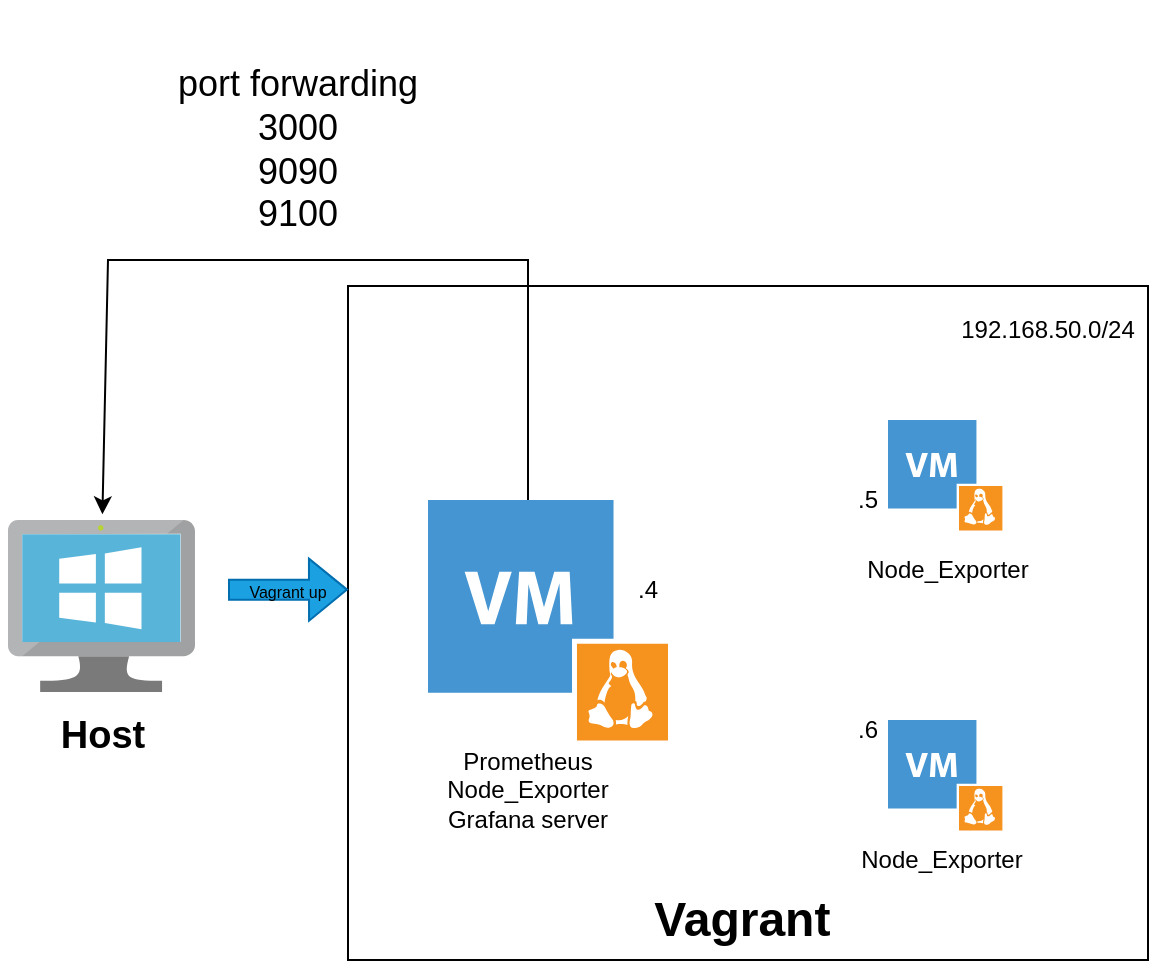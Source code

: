 <mxfile version="22.1.2" type="device">
  <diagram name="Page-1" id="cozqK0H1Bt57T3nkQST3">
    <mxGraphModel dx="956" dy="557" grid="1" gridSize="10" guides="1" tooltips="1" connect="1" arrows="1" fold="1" page="1" pageScale="1" pageWidth="2339" pageHeight="3300" math="0" shadow="0">
      <root>
        <mxCell id="0" />
        <mxCell id="1" parent="0" />
        <mxCell id="wR6nkXGdFgj6mUINcw_v-4" value="" style="image;sketch=0;aspect=fixed;html=1;points=[];align=center;fontSize=12;image=img/lib/mscae/VirtualMachineWindows.svg;" vertex="1" parent="1">
          <mxGeometry x="250" y="560" width="93.48" height="86" as="geometry" />
        </mxCell>
        <mxCell id="wR6nkXGdFgj6mUINcw_v-5" value="" style="shadow=0;dashed=0;html=1;strokeColor=none;fillColor=#4495D1;labelPosition=center;verticalLabelPosition=bottom;verticalAlign=top;align=center;outlineConnect=0;shape=mxgraph.veeam.vm_linux;" vertex="1" parent="1">
          <mxGeometry x="460" y="550" width="120" height="120.2" as="geometry" />
        </mxCell>
        <mxCell id="wR6nkXGdFgj6mUINcw_v-6" value="" style="shadow=0;dashed=0;html=1;strokeColor=none;fillColor=#4495D1;labelPosition=center;verticalLabelPosition=bottom;verticalAlign=top;align=center;outlineConnect=0;shape=mxgraph.veeam.vm_linux;" vertex="1" parent="1">
          <mxGeometry x="690" y="510" width="57.2" height="55.2" as="geometry" />
        </mxCell>
        <mxCell id="wR6nkXGdFgj6mUINcw_v-7" value="" style="shadow=0;dashed=0;html=1;strokeColor=none;fillColor=#4495D1;labelPosition=center;verticalLabelPosition=bottom;verticalAlign=top;align=center;outlineConnect=0;shape=mxgraph.veeam.vm_linux;" vertex="1" parent="1">
          <mxGeometry x="690" y="660" width="57.2" height="55.2" as="geometry" />
        </mxCell>
        <mxCell id="wR6nkXGdFgj6mUINcw_v-10" value="" style="endArrow=classic;html=1;rounded=0;entryX=0.505;entryY=-0.033;entryDx=0;entryDy=0;entryPerimeter=0;" edge="1" parent="1" target="wR6nkXGdFgj6mUINcw_v-4">
          <mxGeometry width="50" height="50" relative="1" as="geometry">
            <mxPoint x="510" y="550" as="sourcePoint" />
            <mxPoint x="270" y="430" as="targetPoint" />
            <Array as="points">
              <mxPoint x="510" y="430" />
              <mxPoint x="300" y="430" />
            </Array>
          </mxGeometry>
        </mxCell>
        <mxCell id="wR6nkXGdFgj6mUINcw_v-11" value="" style="rounded=0;whiteSpace=wrap;html=1;fillColor=none;" vertex="1" parent="1">
          <mxGeometry x="420" y="443" width="400" height="337" as="geometry" />
        </mxCell>
        <mxCell id="wR6nkXGdFgj6mUINcw_v-13" value="Vagrant&amp;nbsp;" style="text;strokeColor=none;fillColor=none;html=1;fontSize=24;fontStyle=1;verticalAlign=middle;align=center;" vertex="1" parent="1">
          <mxGeometry x="570" y="740" width="100" height="40" as="geometry" />
        </mxCell>
        <mxCell id="wR6nkXGdFgj6mUINcw_v-14" value="192.168.50.0/24" style="text;strokeColor=none;align=center;fillColor=none;html=1;verticalAlign=middle;whiteSpace=wrap;rounded=0;" vertex="1" parent="1">
          <mxGeometry x="740" y="450" width="60" height="30" as="geometry" />
        </mxCell>
        <mxCell id="wR6nkXGdFgj6mUINcw_v-15" value=".4" style="text;strokeColor=none;align=center;fillColor=none;html=1;verticalAlign=middle;whiteSpace=wrap;rounded=0;" vertex="1" parent="1">
          <mxGeometry x="540" y="580" width="60" height="30" as="geometry" />
        </mxCell>
        <mxCell id="wR6nkXGdFgj6mUINcw_v-16" value=".6" style="text;strokeColor=none;align=center;fillColor=none;html=1;verticalAlign=middle;whiteSpace=wrap;rounded=0;" vertex="1" parent="1">
          <mxGeometry x="650" y="650" width="60" height="30" as="geometry" />
        </mxCell>
        <mxCell id="wR6nkXGdFgj6mUINcw_v-17" value=".5" style="text;strokeColor=none;align=center;fillColor=none;html=1;verticalAlign=middle;whiteSpace=wrap;rounded=0;" vertex="1" parent="1">
          <mxGeometry x="650" y="535.2" width="60" height="30" as="geometry" />
        </mxCell>
        <mxCell id="wR6nkXGdFgj6mUINcw_v-20" value="&lt;font style=&quot;font-size: 19px;&quot;&gt;Host&lt;/font&gt;" style="text;strokeColor=none;fillColor=none;html=1;fontSize=24;fontStyle=1;verticalAlign=middle;align=center;" vertex="1" parent="1">
          <mxGeometry x="246.74" y="646" width="100" height="40" as="geometry" />
        </mxCell>
        <mxCell id="wR6nkXGdFgj6mUINcw_v-21" value="&lt;font style=&quot;font-size: 18px;&quot;&gt;port forwarding&lt;br&gt;3000&lt;br&gt;9090&lt;br&gt;9100&lt;/font&gt;" style="text;strokeColor=none;align=center;fillColor=none;html=1;verticalAlign=middle;whiteSpace=wrap;rounded=0;" vertex="1" parent="1">
          <mxGeometry x="250" y="300" width="290" height="150" as="geometry" />
        </mxCell>
        <mxCell id="wR6nkXGdFgj6mUINcw_v-22" value="Prometheus&lt;br&gt;Node_Exporter&lt;br&gt;Grafana server" style="text;strokeColor=none;align=center;fillColor=none;html=1;verticalAlign=middle;whiteSpace=wrap;rounded=0;" vertex="1" parent="1">
          <mxGeometry x="460" y="680" width="100" height="30" as="geometry" />
        </mxCell>
        <mxCell id="wR6nkXGdFgj6mUINcw_v-23" value="Node_Exporter" style="text;strokeColor=none;align=center;fillColor=none;html=1;verticalAlign=middle;whiteSpace=wrap;rounded=0;" vertex="1" parent="1">
          <mxGeometry x="687.2" y="715.2" width="60" height="30" as="geometry" />
        </mxCell>
        <mxCell id="wR6nkXGdFgj6mUINcw_v-24" value="Node_Exporter" style="text;strokeColor=none;align=center;fillColor=none;html=1;verticalAlign=middle;whiteSpace=wrap;rounded=0;" vertex="1" parent="1">
          <mxGeometry x="690" y="570" width="60" height="30" as="geometry" />
        </mxCell>
        <mxCell id="wR6nkXGdFgj6mUINcw_v-25" value="" style="shape=flexArrow;endArrow=classic;html=1;rounded=0;fillColor=#1ba1e2;strokeColor=#006EAF;" edge="1" parent="1">
          <mxGeometry width="50" height="50" relative="1" as="geometry">
            <mxPoint x="360" y="594.92" as="sourcePoint" />
            <mxPoint x="420.0" y="594.805" as="targetPoint" />
          </mxGeometry>
        </mxCell>
        <mxCell id="wR6nkXGdFgj6mUINcw_v-26" value="&lt;font style=&quot;font-size: 8px;&quot;&gt;Vagrant up&lt;/font&gt;" style="text;strokeColor=none;align=center;fillColor=none;html=1;verticalAlign=middle;whiteSpace=wrap;rounded=0;" vertex="1" parent="1">
          <mxGeometry x="360" y="580" width="60" height="30" as="geometry" />
        </mxCell>
      </root>
    </mxGraphModel>
  </diagram>
</mxfile>

